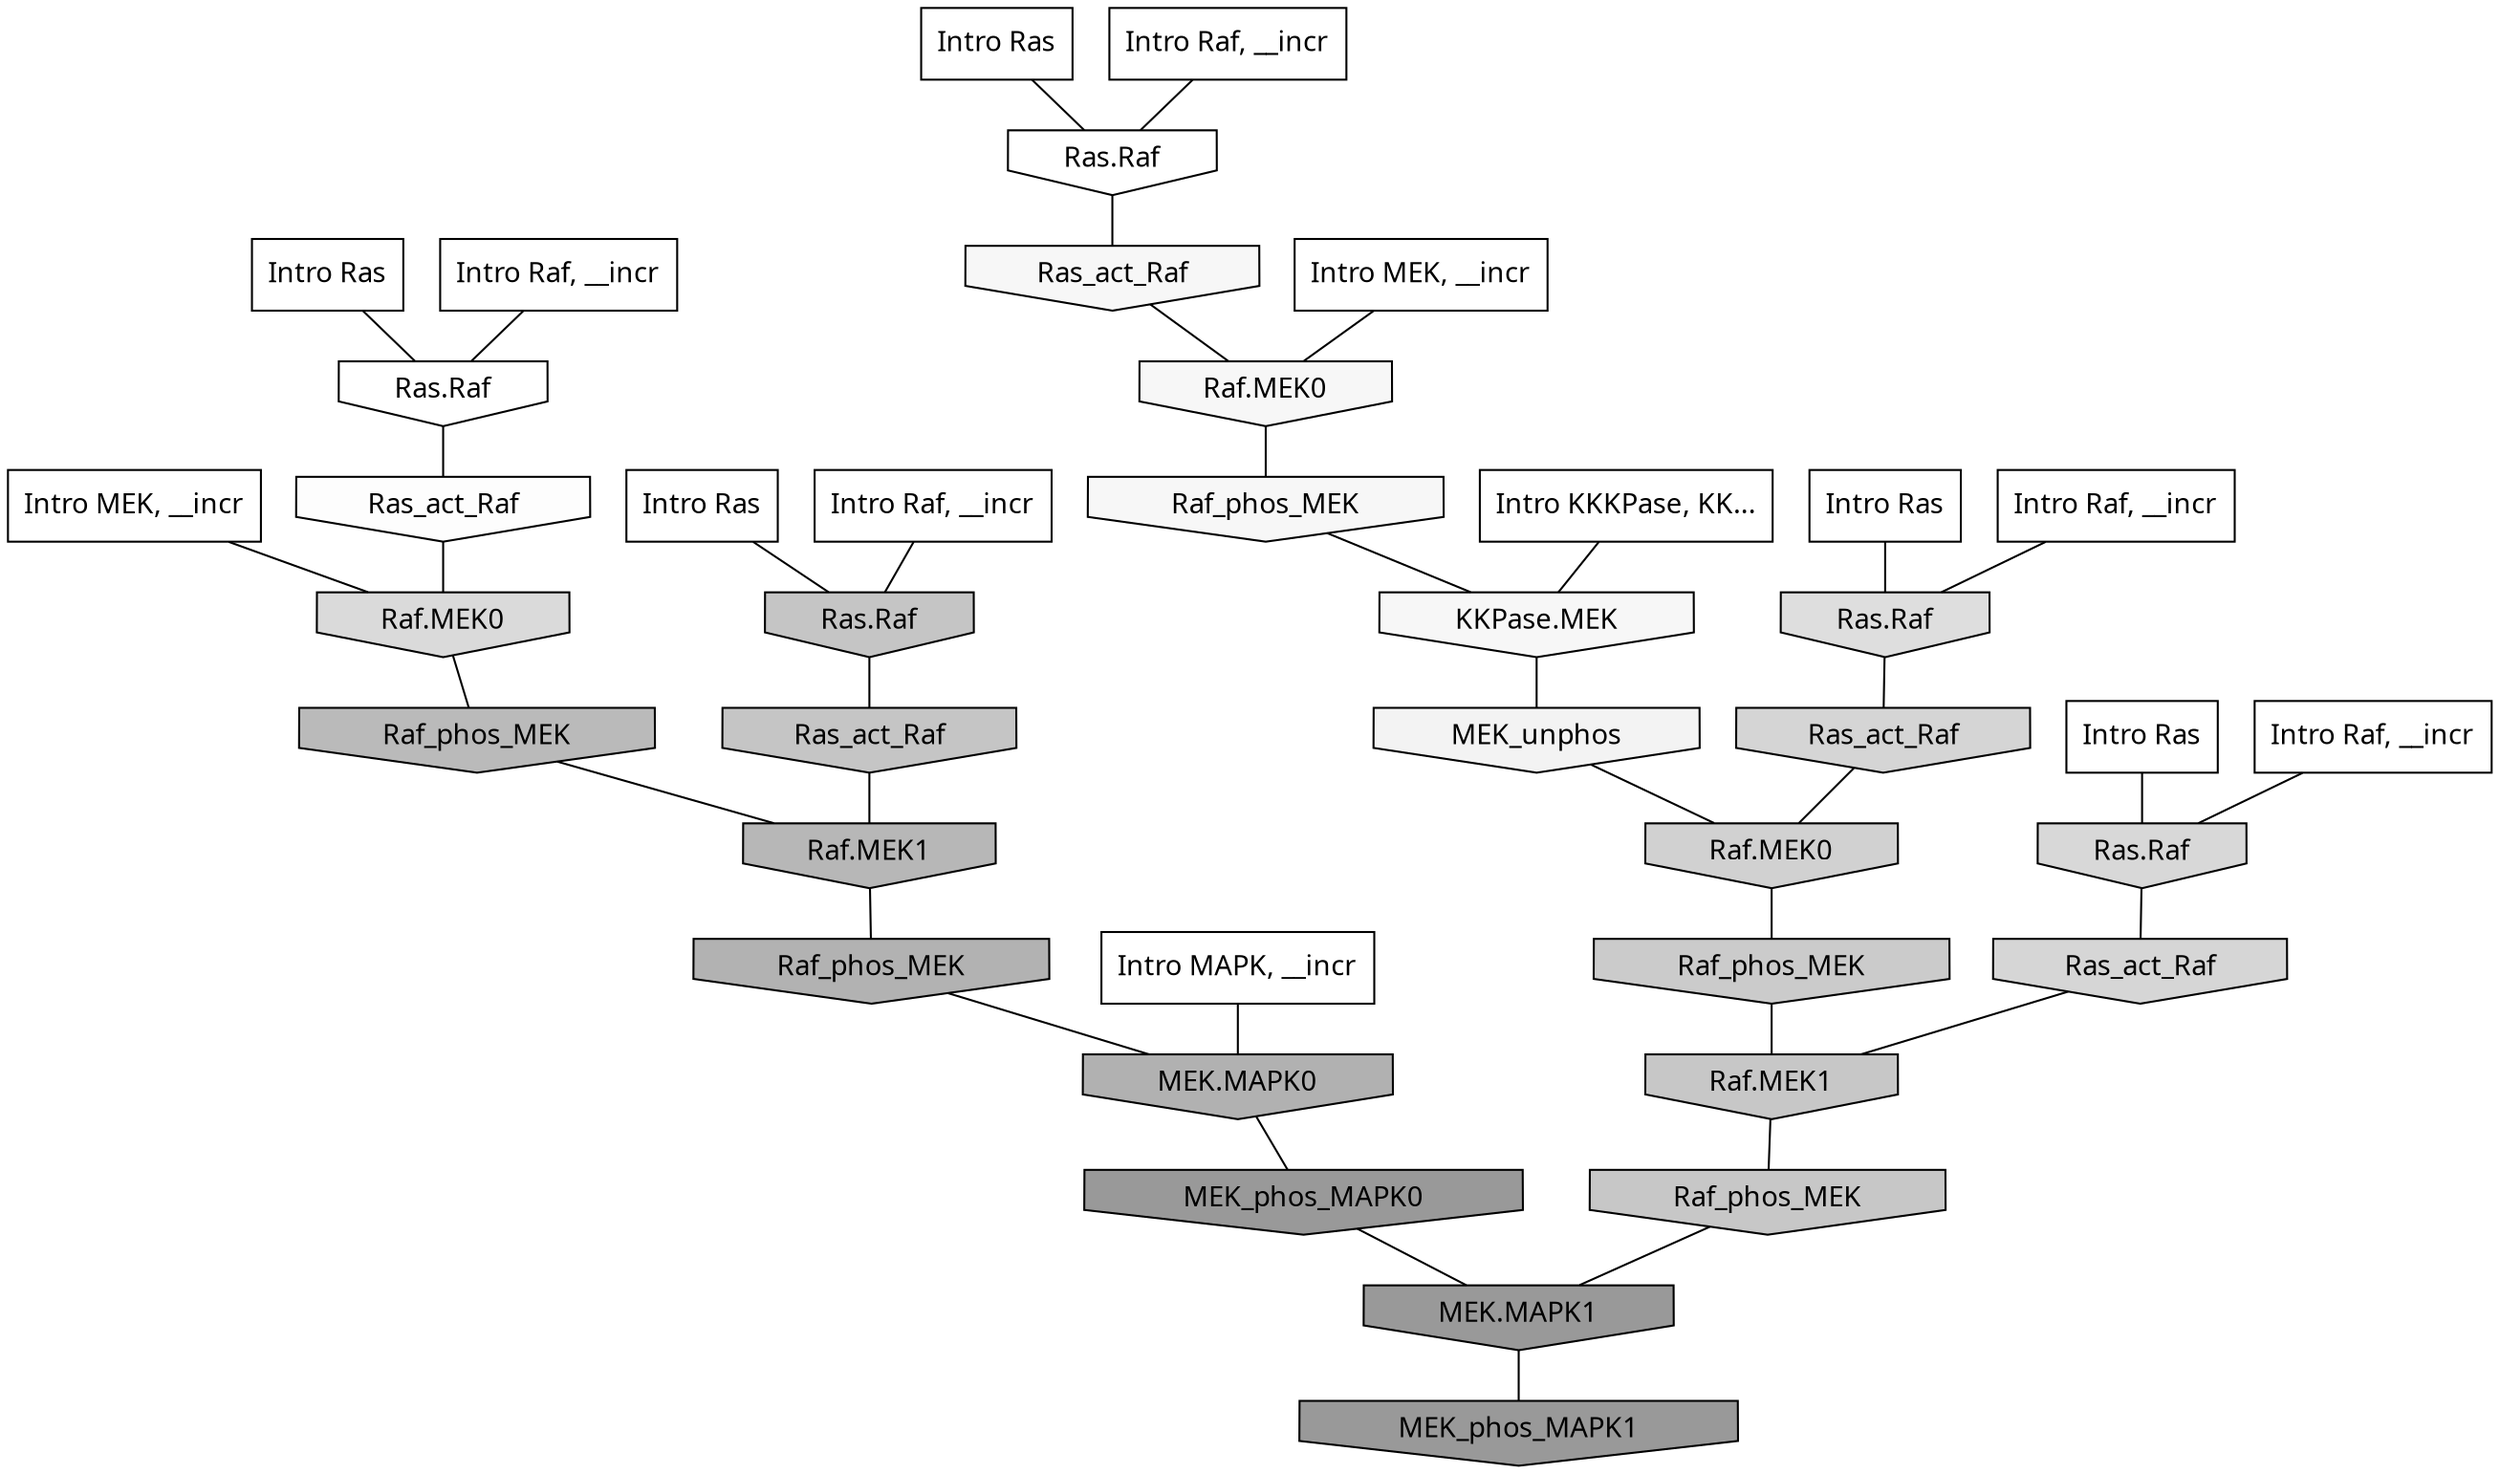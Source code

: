 digraph G{
  rankdir="TB";
  ranksep=0.30;
  node [fontname="CMU Serif"];
  edge [fontname="CMU Serif"];
  
  2 [label="Intro Ras", shape=rectangle, style=filled, fillcolor="0.000 0.000 1.000"]
  
  17 [label="Intro Ras", shape=rectangle, style=filled, fillcolor="0.000 0.000 1.000"]
  
  18 [label="Intro Ras", shape=rectangle, style=filled, fillcolor="0.000 0.000 1.000"]
  
  25 [label="Intro Ras", shape=rectangle, style=filled, fillcolor="0.000 0.000 1.000"]
  
  59 [label="Intro Ras", shape=rectangle, style=filled, fillcolor="0.000 0.000 1.000"]
  
  265 [label="Intro Raf, __incr", shape=rectangle, style=filled, fillcolor="0.000 0.000 1.000"]
  
  352 [label="Intro Raf, __incr", shape=rectangle, style=filled, fillcolor="0.000 0.000 1.000"]
  
  550 [label="Intro Raf, __incr", shape=rectangle, style=filled, fillcolor="0.000 0.000 1.000"]
  
  872 [label="Intro Raf, __incr", shape=rectangle, style=filled, fillcolor="0.000 0.000 1.000"]
  
  1060 [label="Intro Raf, __incr", shape=rectangle, style=filled, fillcolor="0.000 0.000 1.000"]
  
  1307 [label="Intro MEK, __incr", shape=rectangle, style=filled, fillcolor="0.000 0.000 1.000"]
  
  1699 [label="Intro MEK, __incr", shape=rectangle, style=filled, fillcolor="0.000 0.000 1.000"]
  
  2146 [label="Intro MAPK, __incr", shape=rectangle, style=filled, fillcolor="0.000 0.000 1.000"]
  
  3145 [label="Intro KKKPase, KK...", shape=rectangle, style=filled, fillcolor="0.000 0.000 1.000"]
  
  3252 [label="Ras.Raf", shape=invhouse, style=filled, fillcolor="0.000 0.000 1.000"]
  
  3322 [label="Ras.Raf", shape=invhouse, style=filled, fillcolor="0.000 0.000 0.998"]
  
  3388 [label="Ras_act_Raf", shape=invhouse, style=filled, fillcolor="0.000 0.000 0.990"]
  
  3560 [label="Ras_act_Raf", shape=invhouse, style=filled, fillcolor="0.000 0.000 0.967"]
  
  3563 [label="Raf.MEK0", shape=invhouse, style=filled, fillcolor="0.000 0.000 0.967"]
  
  3573 [label="Raf_phos_MEK", shape=invhouse, style=filled, fillcolor="0.000 0.000 0.967"]
  
  3576 [label="KKPase.MEK", shape=invhouse, style=filled, fillcolor="0.000 0.000 0.967"]
  
  3767 [label="MEK_unphos", shape=invhouse, style=filled, fillcolor="0.000 0.000 0.950"]
  
  5292 [label="Ras.Raf", shape=invhouse, style=filled, fillcolor="0.000 0.000 0.868"]
  
  5594 [label="Raf.MEK0", shape=invhouse, style=filled, fillcolor="0.000 0.000 0.853"]
  
  5723 [label="Ras.Raf", shape=invhouse, style=filled, fillcolor="0.000 0.000 0.847"]
  
  5926 [label="Ras_act_Raf", shape=invhouse, style=filled, fillcolor="0.000 0.000 0.839"]
  
  6044 [label="Ras_act_Raf", shape=invhouse, style=filled, fillcolor="0.000 0.000 0.833"]
  
  6397 [label="Raf.MEK0", shape=invhouse, style=filled, fillcolor="0.000 0.000 0.820"]
  
  7217 [label="Raf_phos_MEK", shape=invhouse, style=filled, fillcolor="0.000 0.000 0.795"]
  
  7735 [label="Raf.MEK1", shape=invhouse, style=filled, fillcolor="0.000 0.000 0.781"]
  
  7756 [label="Raf_phos_MEK", shape=invhouse, style=filled, fillcolor="0.000 0.000 0.781"]
  
  8087 [label="Ras.Raf", shape=invhouse, style=filled, fillcolor="0.000 0.000 0.772"]
  
  8189 [label="Ras_act_Raf", shape=invhouse, style=filled, fillcolor="0.000 0.000 0.770"]
  
  10130 [label="Raf_phos_MEK", shape=invhouse, style=filled, fillcolor="0.000 0.000 0.727"]
  
  10703 [label="Raf.MEK1", shape=invhouse, style=filled, fillcolor="0.000 0.000 0.717"]
  
  11911 [label="Raf_phos_MEK", shape=invhouse, style=filled, fillcolor="0.000 0.000 0.698"]
  
  12320 [label="MEK.MAPK0", shape=invhouse, style=filled, fillcolor="0.000 0.000 0.693"]
  
  17792 [label="MEK_phos_MAPK0", shape=invhouse, style=filled, fillcolor="0.000 0.000 0.601"]
  
  17793 [label="MEK.MAPK1", shape=invhouse, style=filled, fillcolor="0.000 0.000 0.601"]
  
  17827 [label="MEK_phos_MAPK1", shape=invhouse, style=filled, fillcolor="0.000 0.000 0.600"]
  
  
  17793 -> 17827 [dir=none, color="0.000 0.000 0.000"] 
  17792 -> 17793 [dir=none, color="0.000 0.000 0.000"] 
  12320 -> 17792 [dir=none, color="0.000 0.000 0.000"] 
  11911 -> 12320 [dir=none, color="0.000 0.000 0.000"] 
  10703 -> 11911 [dir=none, color="0.000 0.000 0.000"] 
  10130 -> 10703 [dir=none, color="0.000 0.000 0.000"] 
  8189 -> 10703 [dir=none, color="0.000 0.000 0.000"] 
  8087 -> 8189 [dir=none, color="0.000 0.000 0.000"] 
  7756 -> 17793 [dir=none, color="0.000 0.000 0.000"] 
  7735 -> 7756 [dir=none, color="0.000 0.000 0.000"] 
  7217 -> 7735 [dir=none, color="0.000 0.000 0.000"] 
  6397 -> 7217 [dir=none, color="0.000 0.000 0.000"] 
  6044 -> 6397 [dir=none, color="0.000 0.000 0.000"] 
  5926 -> 7735 [dir=none, color="0.000 0.000 0.000"] 
  5723 -> 5926 [dir=none, color="0.000 0.000 0.000"] 
  5594 -> 10130 [dir=none, color="0.000 0.000 0.000"] 
  5292 -> 6044 [dir=none, color="0.000 0.000 0.000"] 
  3767 -> 6397 [dir=none, color="0.000 0.000 0.000"] 
  3576 -> 3767 [dir=none, color="0.000 0.000 0.000"] 
  3573 -> 3576 [dir=none, color="0.000 0.000 0.000"] 
  3563 -> 3573 [dir=none, color="0.000 0.000 0.000"] 
  3560 -> 3563 [dir=none, color="0.000 0.000 0.000"] 
  3388 -> 5594 [dir=none, color="0.000 0.000 0.000"] 
  3322 -> 3560 [dir=none, color="0.000 0.000 0.000"] 
  3252 -> 3388 [dir=none, color="0.000 0.000 0.000"] 
  3145 -> 3576 [dir=none, color="0.000 0.000 0.000"] 
  2146 -> 12320 [dir=none, color="0.000 0.000 0.000"] 
  1699 -> 5594 [dir=none, color="0.000 0.000 0.000"] 
  1307 -> 3563 [dir=none, color="0.000 0.000 0.000"] 
  1060 -> 8087 [dir=none, color="0.000 0.000 0.000"] 
  872 -> 3252 [dir=none, color="0.000 0.000 0.000"] 
  550 -> 3322 [dir=none, color="0.000 0.000 0.000"] 
  352 -> 5723 [dir=none, color="0.000 0.000 0.000"] 
  265 -> 5292 [dir=none, color="0.000 0.000 0.000"] 
  59 -> 3252 [dir=none, color="0.000 0.000 0.000"] 
  25 -> 5292 [dir=none, color="0.000 0.000 0.000"] 
  18 -> 5723 [dir=none, color="0.000 0.000 0.000"] 
  17 -> 8087 [dir=none, color="0.000 0.000 0.000"] 
  2 -> 3322 [dir=none, color="0.000 0.000 0.000"] 
  
  }
